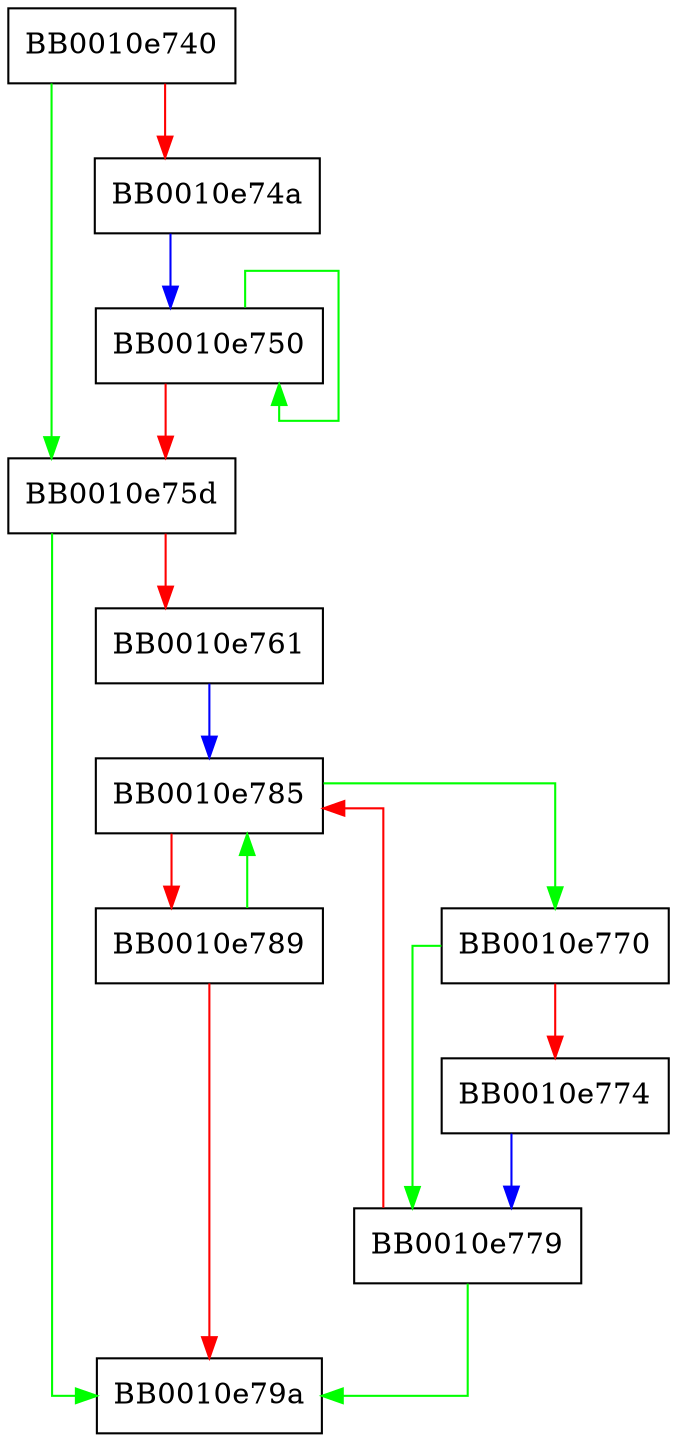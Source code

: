 digraph FUN_0010e740 {
  node [shape="box"];
  graph [splines=ortho];
  BB0010e740 -> BB0010e75d [color="green"];
  BB0010e740 -> BB0010e74a [color="red"];
  BB0010e74a -> BB0010e750 [color="blue"];
  BB0010e750 -> BB0010e750 [color="green"];
  BB0010e750 -> BB0010e75d [color="red"];
  BB0010e75d -> BB0010e79a [color="green"];
  BB0010e75d -> BB0010e761 [color="red"];
  BB0010e761 -> BB0010e785 [color="blue"];
  BB0010e770 -> BB0010e779 [color="green"];
  BB0010e770 -> BB0010e774 [color="red"];
  BB0010e774 -> BB0010e779 [color="blue"];
  BB0010e779 -> BB0010e79a [color="green"];
  BB0010e779 -> BB0010e785 [color="red"];
  BB0010e785 -> BB0010e770 [color="green"];
  BB0010e785 -> BB0010e789 [color="red"];
  BB0010e789 -> BB0010e785 [color="green"];
  BB0010e789 -> BB0010e79a [color="red"];
}